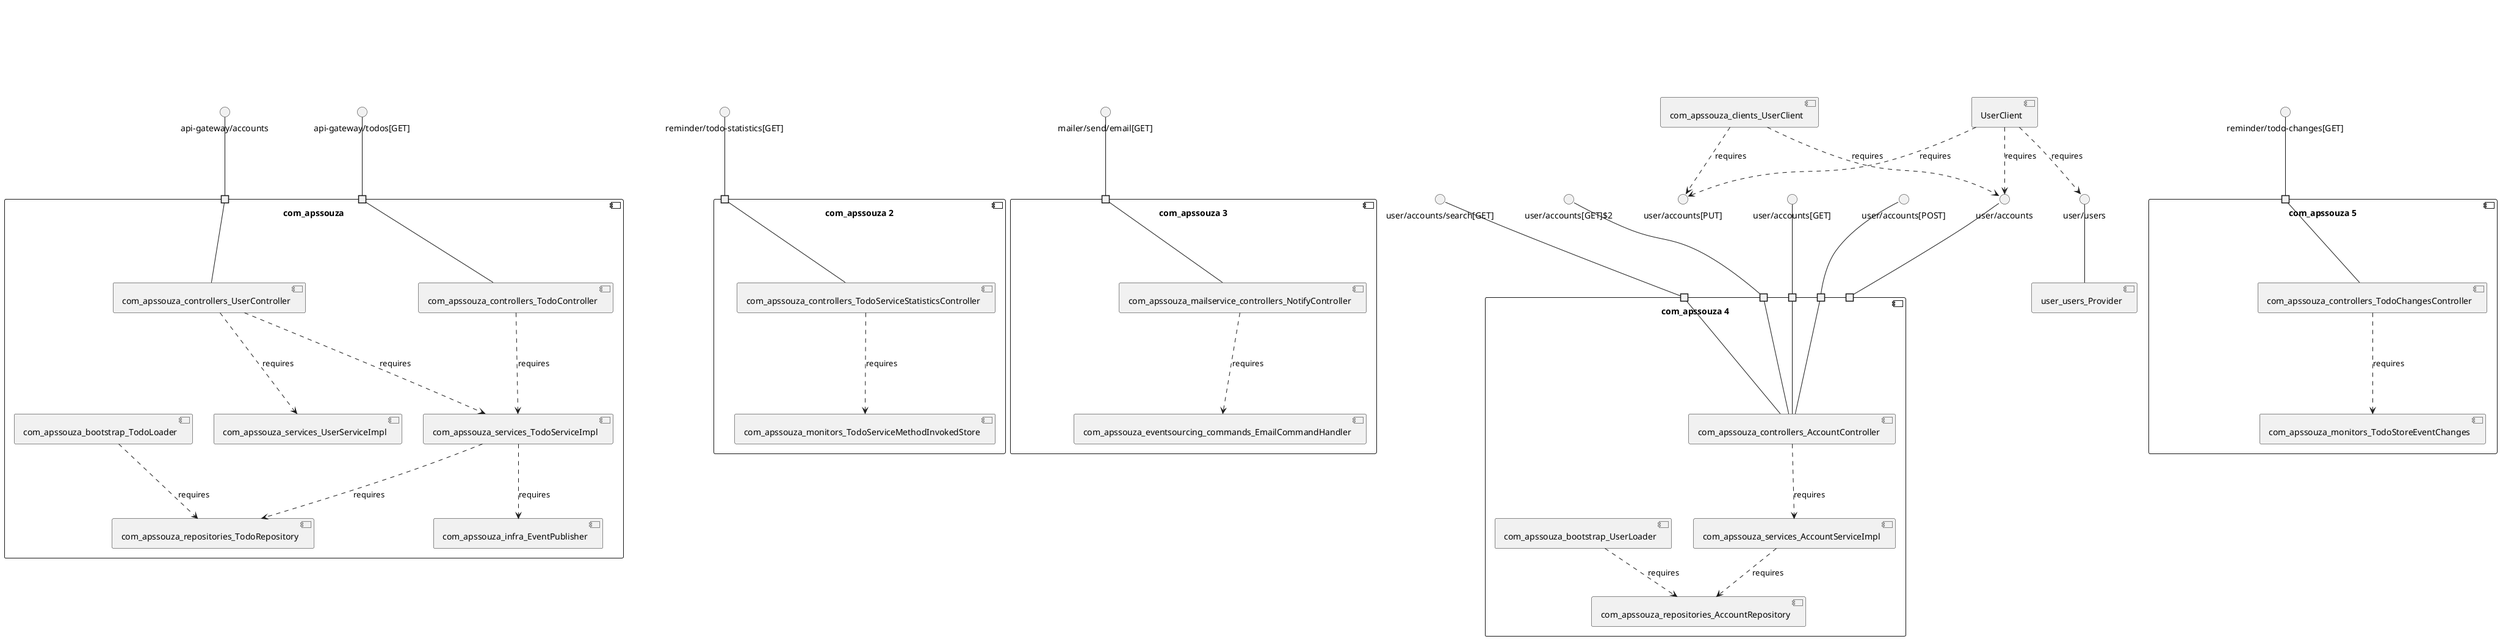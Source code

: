 @startuml
skinparam fixCircleLabelOverlapping true
skinparam componentStyle uml2
component "com_apssouza\n\n\n\n\n\n" {
[com_apssouza_controllers_TodoController]
[com_apssouza_services_UserServiceImpl]
[com_apssouza_infra_EventPublisher]
[com_apssouza_repositories_TodoRepository]
[com_apssouza_bootstrap_TodoLoader]
[com_apssouza_controllers_UserController]
[com_apssouza_services_TodoServiceImpl]
portin " " as com_apssouza_requires_api_gateway_accounts
portin " " as com_apssouza_requires_api_gateway_todos_GET_
[com_apssouza_controllers_UserController]..>[com_apssouza_services_TodoServiceImpl] : requires
[com_apssouza_services_TodoServiceImpl]..>[com_apssouza_infra_EventPublisher] : requires
[com_apssouza_bootstrap_TodoLoader]..>[com_apssouza_repositories_TodoRepository] : requires
[com_apssouza_controllers_UserController]..>[com_apssouza_services_UserServiceImpl] : requires
[com_apssouza_controllers_TodoController]..>[com_apssouza_services_TodoServiceImpl] : requires
[com_apssouza_services_TodoServiceImpl]..>[com_apssouza_repositories_TodoRepository] : requires
"com_apssouza_requires_api_gateway_todos_GET_"--[com_apssouza_controllers_TodoController]
"com_apssouza_requires_api_gateway_accounts"--[com_apssouza_controllers_UserController]
}
interface "api-gateway/accounts" as interface.api_gateway_accounts
interface.api_gateway_accounts--"com_apssouza_requires_api_gateway_accounts"
interface "api-gateway/todos[GET]" as interface.api_gateway_todos_GET_
interface.api_gateway_todos_GET_--"com_apssouza_requires_api_gateway_todos_GET_"
component "com_apssouza 2\n\n\n\n\n\n" {
[com_apssouza_monitors_TodoServiceMethodInvokedStore]
[com_apssouza_controllers_TodoServiceStatisticsController]
portin " " as com_apssouza_2_requires_reminder_todo_statistics_GET_
[com_apssouza_controllers_TodoServiceStatisticsController]..>[com_apssouza_monitors_TodoServiceMethodInvokedStore] : requires
"com_apssouza_2_requires_reminder_todo_statistics_GET_"--[com_apssouza_controllers_TodoServiceStatisticsController]
}
interface "reminder/todo-statistics[GET]" as interface.reminder_todo_statistics_GET_
interface.reminder_todo_statistics_GET_--"com_apssouza_2_requires_reminder_todo_statistics_GET_"
component "com_apssouza 3\n\n\n\n\n\n" {
[com_apssouza_eventsourcing_commands_EmailCommandHandler]
[com_apssouza_mailservice_controllers_NotifyController]
portin " " as com_apssouza_3_requires_mailer_send_email_GET_
[com_apssouza_mailservice_controllers_NotifyController]..>[com_apssouza_eventsourcing_commands_EmailCommandHandler] : requires
"com_apssouza_3_requires_mailer_send_email_GET_"--[com_apssouza_mailservice_controllers_NotifyController]
}
interface "mailer/send/email[GET]" as interface.mailer_send_email_GET_
interface.mailer_send_email_GET_--"com_apssouza_3_requires_mailer_send_email_GET_"
component "com_apssouza 4\n\n\n\n\n\n" {
[com_apssouza_controllers_AccountController]
[com_apssouza_bootstrap_UserLoader]
[com_apssouza_repositories_AccountRepository]
[com_apssouza_services_AccountServiceImpl]
portin " " as com_apssouza_4_requires_user_accounts_GET_
portin " " as com_apssouza_4_requires_user_accounts
portin " " as com_apssouza_4_requires_user_accounts_GET_2
portin " " as com_apssouza_4_requires_user_accounts_POST_
portin " " as com_apssouza_4_requires_user_accounts_search_GET_
[com_apssouza_services_AccountServiceImpl]..>[com_apssouza_repositories_AccountRepository] : requires
[com_apssouza_bootstrap_UserLoader]..>[com_apssouza_repositories_AccountRepository] : requires
[com_apssouza_controllers_AccountController]..>[com_apssouza_services_AccountServiceImpl] : requires
"com_apssouza_4_requires_user_accounts_POST_"--[com_apssouza_controllers_AccountController]
"com_apssouza_4_requires_user_accounts_GET_"--[com_apssouza_controllers_AccountController]
"com_apssouza_4_requires_user_accounts_search_GET_"--[com_apssouza_controllers_AccountController]
"com_apssouza_4_requires_user_accounts_GET_2"--[com_apssouza_controllers_AccountController]
}
interface "user/accounts[GET]$2" as interface.user_accounts_GET_2
interface.user_accounts_GET_2--"com_apssouza_4_requires_user_accounts_GET_2"
interface "user/accounts[GET]" as interface.user_accounts_GET_
interface.user_accounts_GET_--"com_apssouza_4_requires_user_accounts_GET_"
interface "user/accounts[POST]" as interface.user_accounts_POST_
interface.user_accounts_POST_--"com_apssouza_4_requires_user_accounts_POST_"
interface "user/accounts" as interface.user_accounts
interface.user_accounts--"com_apssouza_4_requires_user_accounts"
interface "user/accounts/search[GET]" as interface.user_accounts_search_GET_
interface.user_accounts_search_GET_--"com_apssouza_4_requires_user_accounts_search_GET_"
component "com_apssouza 5\n\n\n\n\n\n" {
[com_apssouza_monitors_TodoStoreEventChanges]
[com_apssouza_controllers_TodoChangesController]
portin " " as com_apssouza_5_requires_reminder_todo_changes_GET_
[com_apssouza_controllers_TodoChangesController]..>[com_apssouza_monitors_TodoStoreEventChanges] : requires
"com_apssouza_5_requires_reminder_todo_changes_GET_"--[com_apssouza_controllers_TodoChangesController]
}
interface "reminder/todo-changes[GET]" as interface.reminder_todo_changes_GET_
interface.reminder_todo_changes_GET_--"com_apssouza_5_requires_reminder_todo_changes_GET_"
component "com_apssouza_eventsourcing\n\n\n\n\n\n" {
[com_apssouza_eventsourcing_eventstore_EventSerializer]
[com_apssouza_eventsourcing_services_EventSourcingServiceImpl]
[com_apssouza_eventsourcing_eventstore_EventStoreRepository]
[com_apssouza_eventsourcing_services_EventSourcingServiceImpl]..>[com_apssouza_eventsourcing_eventstore_EventSerializer] : requires
[com_apssouza_eventsourcing_services_EventSourcingServiceImpl]..>[com_apssouza_eventsourcing_eventstore_EventStoreRepository] : requires
}
component "com_apssouza_integrations_socket_TodoSocketController\n\n\n\n\n\n" {
[com_apssouza_integrations_socket_TodoSocketController]
}
component "com_apssouza_mailservice\n\n\n\n\n\n" {
[com_apssouza_mailservice_controllers_EmailController]
[com_apssouza_mailservice_repository_EmailRepository]
portin " " as com_apssouza_mailservice_requires_mailer_emails_GET_
[com_apssouza_mailservice_controllers_EmailController]..>[com_apssouza_mailservice_repository_EmailRepository] : requires
"com_apssouza_mailservice_requires_mailer_emails_GET_"--[com_apssouza_mailservice_controllers_EmailController]
}
interface "mailer/emails[GET]" as interface.mailer_emails_GET_
interface.mailer_emails_GET_--"com_apssouza_mailservice_requires_mailer_emails_GET_"
interface "reminder/todos" as interface.reminder_todos
interface.reminder_todos--[TodoController]
interface "user/accounts" as interface.user_accounts
[UserClient]..>interface.user_accounts : requires
interface "user/accounts[PUT]" as interface.user_accounts_PUT_
[UserClient]..>interface.user_accounts_PUT_ : requires
interface "user/users" as interface.user_users
[UserClient]..>interface.user_users : requires
interface "user/accounts" as interface.user_accounts
[com_apssouza_clients_UserClient]..>interface.user_accounts : requires
interface "user/accounts[PUT]" as interface.user_accounts_PUT_
[com_apssouza_clients_UserClient]..>interface.user_accounts_PUT_ : requires
interface "com_apssouza_eventsourcing_services_ApplicationEventPublisher" as interface.com_apssouza_eventsourcing_services_ApplicationEventPublisher
interface.com_apssouza_eventsourcing_services_ApplicationEventPublisher--[com_apssouza_eventsourcing_services_ApplicationEventPublisher_Provider]
interface "com_apssouza_infra_ApplicationEventPublisher" as interface.com_apssouza_infra_ApplicationEventPublisher
interface.com_apssouza_infra_ApplicationEventPublisher--[com_apssouza_infra_ApplicationEventPublisher_Provider]
interface "com_apssouza_infra_Source" as interface.com_apssouza_infra_Source
interface.com_apssouza_infra_Source--[com_apssouza_infra_Source_Provider]
interface "user/users" as interface.user_users
interface.user_users--[user_users_Provider]

@enduml
